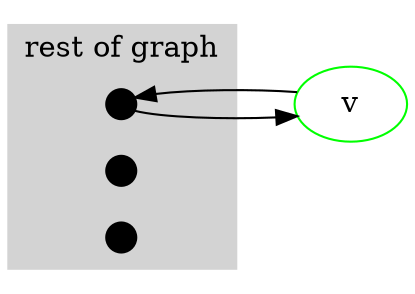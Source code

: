 
digraph G {
graph [rankdir=LR];
subgraph cluster0 {
node [shape=point,height=0.2,style=filled,color=black];
style=filled;
color=lightgrey;
a0; a1; a2;
label = "rest of graph";
}
v [color=green];
v -> a0;
a0 -> v;
}
